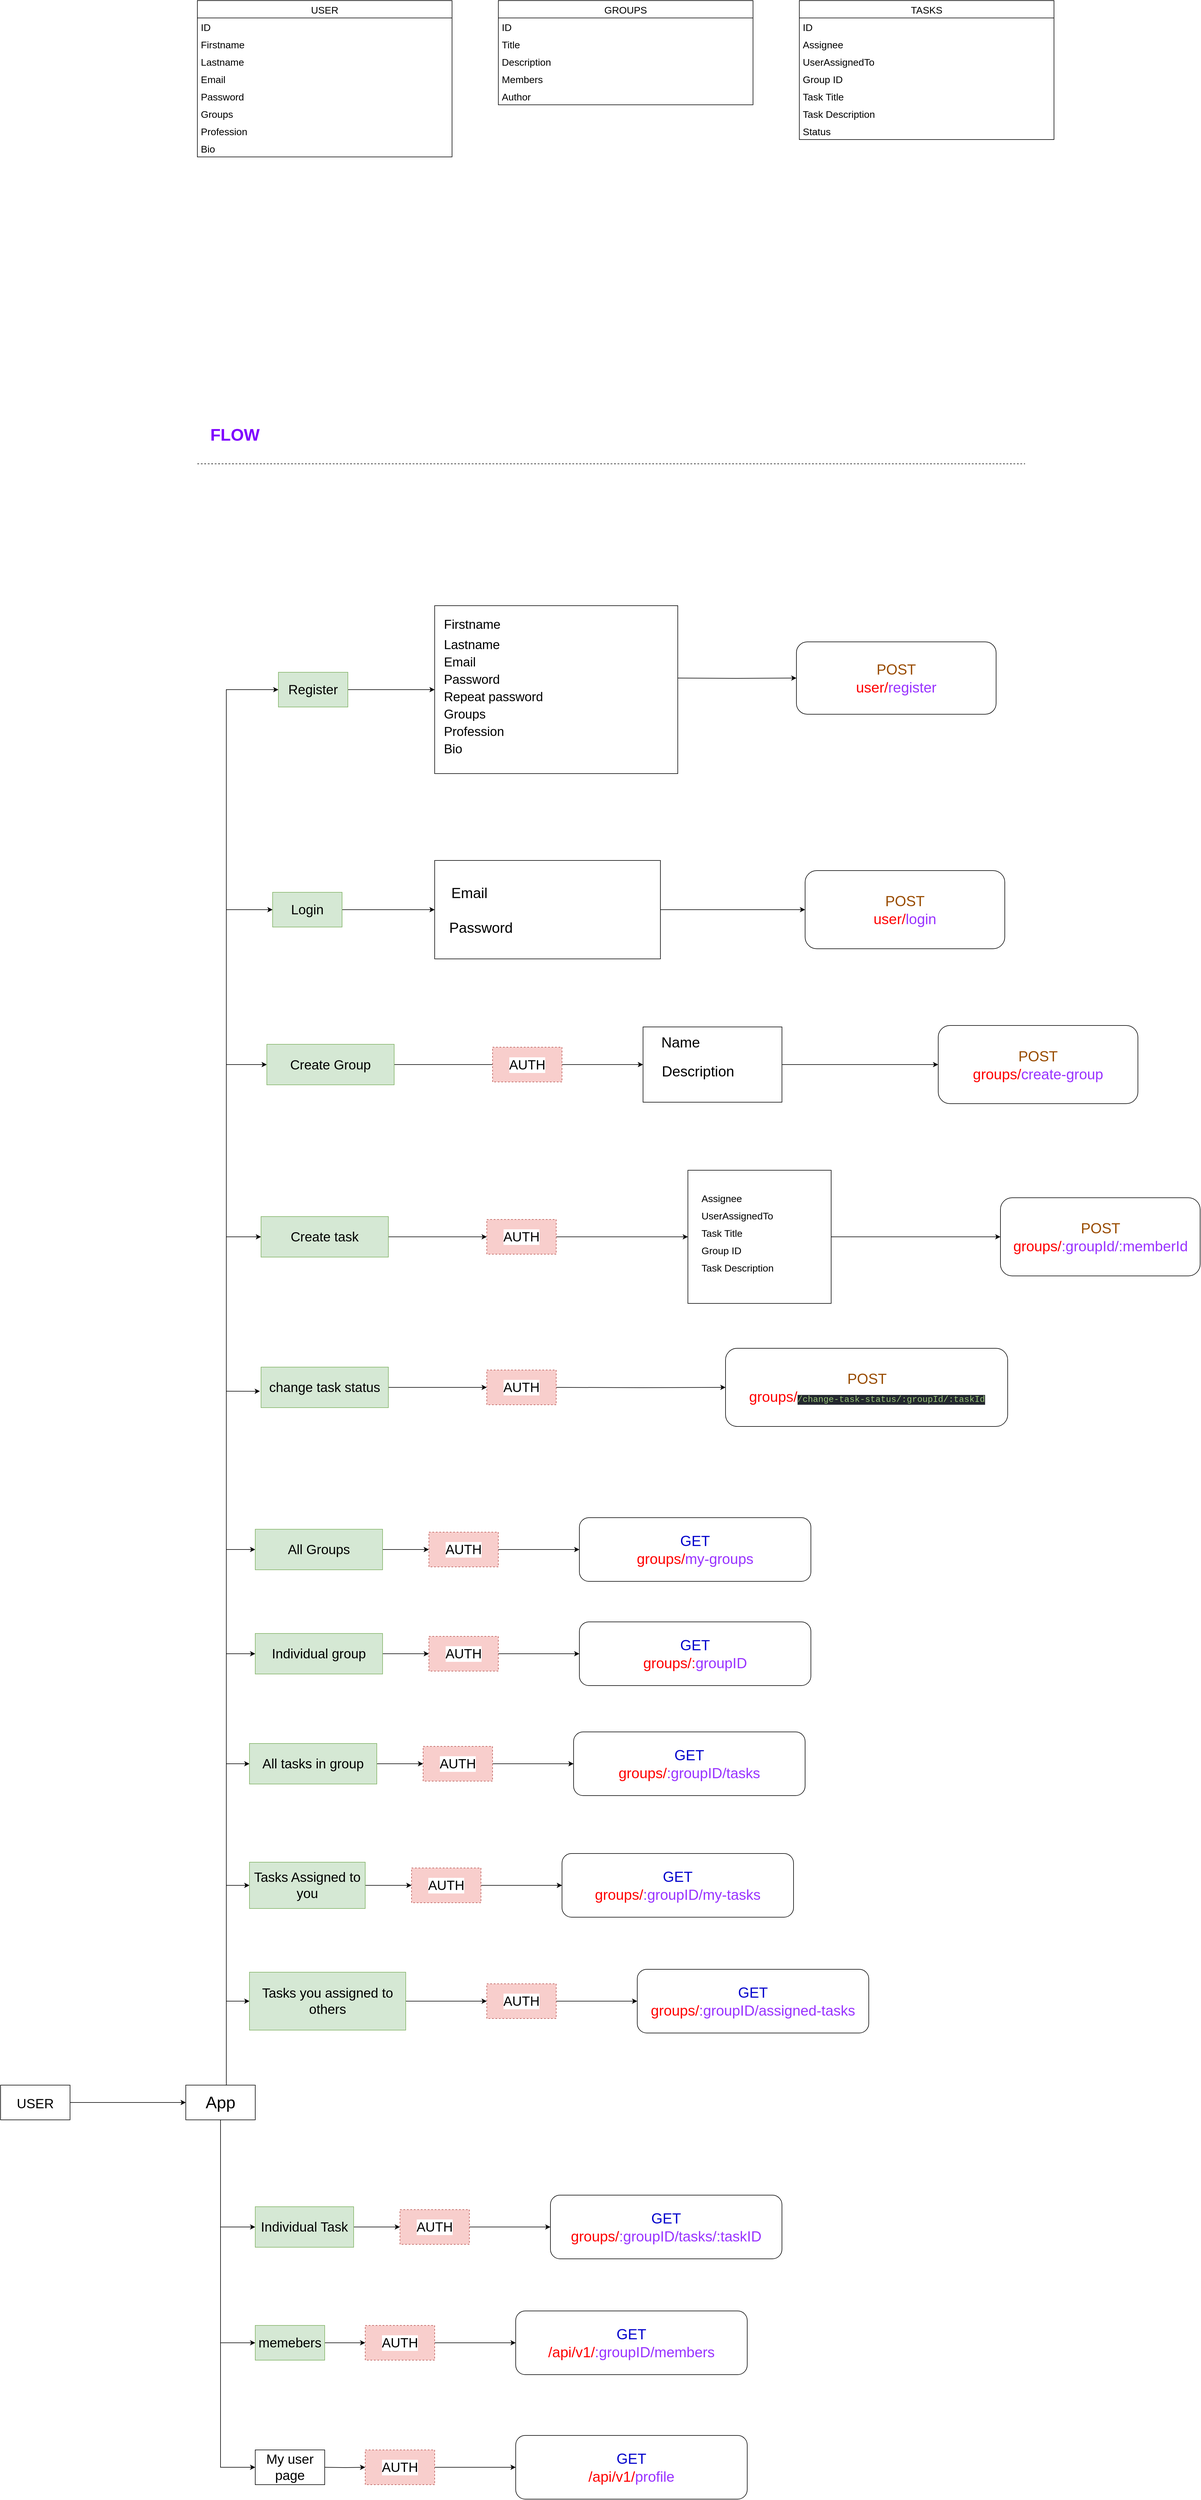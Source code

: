 <mxfile version="17.4.6" type="device"><diagram id="oqxvgP2M62wUCw2FHfBc" name="Page-1"><mxGraphModel dx="2414" dy="1476" grid="1" gridSize="10" guides="1" tooltips="1" connect="1" arrows="1" fold="1" page="1" pageScale="1" pageWidth="850" pageHeight="1100" math="0" shadow="0"><root><mxCell id="0"/><mxCell id="1" parent="0"/><mxCell id="En9JWmZbSW9sJJ2-PsKV-6" value="USER" style="swimlane;fontStyle=0;childLayout=stackLayout;horizontal=1;startSize=30;horizontalStack=0;resizeParent=1;resizeParentMax=0;resizeLast=0;collapsible=1;marginBottom=0;fontSize=17;" parent="1" vertex="1"><mxGeometry x="40" y="40" width="440" height="270" as="geometry"/></mxCell><mxCell id="En9JWmZbSW9sJJ2-PsKV-7" value="ID" style="text;strokeColor=none;fillColor=none;align=left;verticalAlign=middle;spacingLeft=4;spacingRight=4;overflow=hidden;points=[[0,0.5],[1,0.5]];portConstraint=eastwest;rotatable=0;fontSize=17;" parent="En9JWmZbSW9sJJ2-PsKV-6" vertex="1"><mxGeometry y="30" width="440" height="30" as="geometry"/></mxCell><mxCell id="En9JWmZbSW9sJJ2-PsKV-8" value="Firstname" style="text;strokeColor=none;fillColor=none;align=left;verticalAlign=middle;spacingLeft=4;spacingRight=4;overflow=hidden;points=[[0,0.5],[1,0.5]];portConstraint=eastwest;rotatable=0;fontSize=17;" parent="En9JWmZbSW9sJJ2-PsKV-6" vertex="1"><mxGeometry y="60" width="440" height="30" as="geometry"/></mxCell><mxCell id="En9JWmZbSW9sJJ2-PsKV-9" value="Lastname" style="text;strokeColor=none;fillColor=none;align=left;verticalAlign=middle;spacingLeft=4;spacingRight=4;overflow=hidden;points=[[0,0.5],[1,0.5]];portConstraint=eastwest;rotatable=0;fontSize=17;" parent="En9JWmZbSW9sJJ2-PsKV-6" vertex="1"><mxGeometry y="90" width="440" height="30" as="geometry"/></mxCell><mxCell id="En9JWmZbSW9sJJ2-PsKV-11" value="Email" style="text;strokeColor=none;fillColor=none;align=left;verticalAlign=middle;spacingLeft=4;spacingRight=4;overflow=hidden;points=[[0,0.5],[1,0.5]];portConstraint=eastwest;rotatable=0;fontSize=17;" parent="En9JWmZbSW9sJJ2-PsKV-6" vertex="1"><mxGeometry y="120" width="440" height="30" as="geometry"/></mxCell><mxCell id="En9JWmZbSW9sJJ2-PsKV-12" value="Password" style="text;strokeColor=none;fillColor=none;align=left;verticalAlign=middle;spacingLeft=4;spacingRight=4;overflow=hidden;points=[[0,0.5],[1,0.5]];portConstraint=eastwest;rotatable=0;fontSize=17;" parent="En9JWmZbSW9sJJ2-PsKV-6" vertex="1"><mxGeometry y="150" width="440" height="30" as="geometry"/></mxCell><mxCell id="En9JWmZbSW9sJJ2-PsKV-13" value="Groups" style="text;strokeColor=none;fillColor=none;align=left;verticalAlign=middle;spacingLeft=4;spacingRight=4;overflow=hidden;points=[[0,0.5],[1,0.5]];portConstraint=eastwest;rotatable=0;fontSize=17;" parent="En9JWmZbSW9sJJ2-PsKV-6" vertex="1"><mxGeometry y="180" width="440" height="30" as="geometry"/></mxCell><mxCell id="En9JWmZbSW9sJJ2-PsKV-14" value="Profession" style="text;strokeColor=none;fillColor=none;align=left;verticalAlign=middle;spacingLeft=4;spacingRight=4;overflow=hidden;points=[[0,0.5],[1,0.5]];portConstraint=eastwest;rotatable=0;fontSize=17;" parent="En9JWmZbSW9sJJ2-PsKV-6" vertex="1"><mxGeometry y="210" width="440" height="30" as="geometry"/></mxCell><mxCell id="F2ZXpLnsJEGVSgYBJwCF-3" value="Bio" style="text;strokeColor=none;fillColor=none;align=left;verticalAlign=middle;spacingLeft=4;spacingRight=4;overflow=hidden;points=[[0,0.5],[1,0.5]];portConstraint=eastwest;rotatable=0;fontSize=17;" parent="En9JWmZbSW9sJJ2-PsKV-6" vertex="1"><mxGeometry y="240" width="440" height="30" as="geometry"/></mxCell><mxCell id="En9JWmZbSW9sJJ2-PsKV-21" value="GROUPS" style="swimlane;fontStyle=0;childLayout=stackLayout;horizontal=1;startSize=30;horizontalStack=0;resizeParent=1;resizeParentMax=0;resizeLast=0;collapsible=1;marginBottom=0;fontSize=17;" parent="1" vertex="1"><mxGeometry x="560" y="40" width="440" height="180" as="geometry"/></mxCell><mxCell id="En9JWmZbSW9sJJ2-PsKV-22" value="ID" style="text;strokeColor=none;fillColor=none;align=left;verticalAlign=middle;spacingLeft=4;spacingRight=4;overflow=hidden;points=[[0,0.5],[1,0.5]];portConstraint=eastwest;rotatable=0;fontSize=17;" parent="En9JWmZbSW9sJJ2-PsKV-21" vertex="1"><mxGeometry y="30" width="440" height="30" as="geometry"/></mxCell><mxCell id="En9JWmZbSW9sJJ2-PsKV-23" value="Title" style="text;strokeColor=none;fillColor=none;align=left;verticalAlign=middle;spacingLeft=4;spacingRight=4;overflow=hidden;points=[[0,0.5],[1,0.5]];portConstraint=eastwest;rotatable=0;fontSize=17;" parent="En9JWmZbSW9sJJ2-PsKV-21" vertex="1"><mxGeometry y="60" width="440" height="30" as="geometry"/></mxCell><mxCell id="F2ZXpLnsJEGVSgYBJwCF-63" value="Description" style="text;strokeColor=none;fillColor=none;align=left;verticalAlign=middle;spacingLeft=4;spacingRight=4;overflow=hidden;points=[[0,0.5],[1,0.5]];portConstraint=eastwest;rotatable=0;fontSize=17;" parent="En9JWmZbSW9sJJ2-PsKV-21" vertex="1"><mxGeometry y="90" width="440" height="30" as="geometry"/></mxCell><mxCell id="F2ZXpLnsJEGVSgYBJwCF-66" value="Members" style="text;strokeColor=none;fillColor=none;align=left;verticalAlign=middle;spacingLeft=4;spacingRight=4;overflow=hidden;points=[[0,0.5],[1,0.5]];portConstraint=eastwest;rotatable=0;fontSize=17;" parent="En9JWmZbSW9sJJ2-PsKV-21" vertex="1"><mxGeometry y="120" width="440" height="30" as="geometry"/></mxCell><mxCell id="swb1_2OWT9X2TiPslzVK-1" value="Author" style="text;strokeColor=none;fillColor=none;align=left;verticalAlign=middle;spacingLeft=4;spacingRight=4;overflow=hidden;points=[[0,0.5],[1,0.5]];portConstraint=eastwest;rotatable=0;fontSize=17;" parent="En9JWmZbSW9sJJ2-PsKV-21" vertex="1"><mxGeometry y="150" width="440" height="30" as="geometry"/></mxCell><mxCell id="En9JWmZbSW9sJJ2-PsKV-25" value="TASKS" style="swimlane;fontStyle=0;childLayout=stackLayout;horizontal=1;startSize=30;horizontalStack=0;resizeParent=1;resizeParentMax=0;resizeLast=0;collapsible=1;marginBottom=0;fontSize=17;" parent="1" vertex="1"><mxGeometry x="1080" y="40" width="440" height="240" as="geometry"/></mxCell><mxCell id="En9JWmZbSW9sJJ2-PsKV-26" value="ID" style="text;strokeColor=none;fillColor=none;align=left;verticalAlign=middle;spacingLeft=4;spacingRight=4;overflow=hidden;points=[[0,0.5],[1,0.5]];portConstraint=eastwest;rotatable=0;fontSize=17;" parent="En9JWmZbSW9sJJ2-PsKV-25" vertex="1"><mxGeometry y="30" width="440" height="30" as="geometry"/></mxCell><mxCell id="En9JWmZbSW9sJJ2-PsKV-27" value="Assignee" style="text;strokeColor=none;fillColor=none;align=left;verticalAlign=middle;spacingLeft=4;spacingRight=4;overflow=hidden;points=[[0,0.5],[1,0.5]];portConstraint=eastwest;rotatable=0;fontSize=17;" parent="En9JWmZbSW9sJJ2-PsKV-25" vertex="1"><mxGeometry y="60" width="440" height="30" as="geometry"/></mxCell><mxCell id="En9JWmZbSW9sJJ2-PsKV-29" value="UserAssignedTo" style="text;strokeColor=none;fillColor=none;align=left;verticalAlign=middle;spacingLeft=4;spacingRight=4;overflow=hidden;points=[[0,0.5],[1,0.5]];portConstraint=eastwest;rotatable=0;fontSize=17;" parent="En9JWmZbSW9sJJ2-PsKV-25" vertex="1"><mxGeometry y="90" width="440" height="30" as="geometry"/></mxCell><mxCell id="En9JWmZbSW9sJJ2-PsKV-30" value="Group ID" style="text;strokeColor=none;fillColor=none;align=left;verticalAlign=middle;spacingLeft=4;spacingRight=4;overflow=hidden;points=[[0,0.5],[1,0.5]];portConstraint=eastwest;rotatable=0;fontSize=17;" parent="En9JWmZbSW9sJJ2-PsKV-25" vertex="1"><mxGeometry y="120" width="440" height="30" as="geometry"/></mxCell><mxCell id="F2ZXpLnsJEGVSgYBJwCF-1" value="Task Title" style="text;strokeColor=none;fillColor=none;align=left;verticalAlign=middle;spacingLeft=4;spacingRight=4;overflow=hidden;points=[[0,0.5],[1,0.5]];portConstraint=eastwest;rotatable=0;fontSize=17;" parent="En9JWmZbSW9sJJ2-PsKV-25" vertex="1"><mxGeometry y="150" width="440" height="30" as="geometry"/></mxCell><mxCell id="F2ZXpLnsJEGVSgYBJwCF-2" value="Task Description" style="text;strokeColor=none;fillColor=none;align=left;verticalAlign=middle;spacingLeft=4;spacingRight=4;overflow=hidden;points=[[0,0.5],[1,0.5]];portConstraint=eastwest;rotatable=0;fontSize=17;" parent="En9JWmZbSW9sJJ2-PsKV-25" vertex="1"><mxGeometry y="180" width="440" height="30" as="geometry"/></mxCell><mxCell id="9WhlZj1W8PrirP75ZgRm-1" value="Status" style="text;strokeColor=none;fillColor=none;align=left;verticalAlign=middle;spacingLeft=4;spacingRight=4;overflow=hidden;points=[[0,0.5],[1,0.5]];portConstraint=eastwest;rotatable=0;fontSize=17;" parent="En9JWmZbSW9sJJ2-PsKV-25" vertex="1"><mxGeometry y="210" width="440" height="30" as="geometry"/></mxCell><mxCell id="F2ZXpLnsJEGVSgYBJwCF-4" value="&lt;h1&gt;&lt;font style=&quot;font-size: 29px&quot;&gt;FLOW&lt;/font&gt;&lt;/h1&gt;" style="text;html=1;strokeColor=none;fillColor=none;align=center;verticalAlign=middle;whiteSpace=wrap;rounded=0;fontColor=#7F00FF;" parent="1" vertex="1"><mxGeometry x="50" y="760" width="110" height="60" as="geometry"/></mxCell><mxCell id="F2ZXpLnsJEGVSgYBJwCF-15" style="edgeStyle=orthogonalEdgeStyle;rounded=0;orthogonalLoop=1;jettySize=auto;html=1;exitX=0.5;exitY=0;exitDx=0;exitDy=0;fontSize=23;entryX=0;entryY=0.5;entryDx=0;entryDy=0;" parent="1" source="F2ZXpLnsJEGVSgYBJwCF-5" target="F2ZXpLnsJEGVSgYBJwCF-7" edge="1"><mxGeometry relative="1" as="geometry"><mxPoint x="80" y="1230" as="targetPoint"/><Array as="points"><mxPoint x="90" y="1230"/></Array></mxGeometry></mxCell><mxCell id="F2ZXpLnsJEGVSgYBJwCF-16" style="edgeStyle=orthogonalEdgeStyle;rounded=0;orthogonalLoop=1;jettySize=auto;html=1;exitX=0.5;exitY=0;exitDx=0;exitDy=0;fontSize=23;entryX=0;entryY=0.5;entryDx=0;entryDy=0;" parent="1" source="F2ZXpLnsJEGVSgYBJwCF-5" target="F2ZXpLnsJEGVSgYBJwCF-6" edge="1"><mxGeometry relative="1" as="geometry"><mxPoint x="150" y="1660" as="targetPoint"/><Array as="points"><mxPoint x="90" y="3640"/><mxPoint x="90" y="1610"/></Array></mxGeometry></mxCell><mxCell id="F2ZXpLnsJEGVSgYBJwCF-17" style="edgeStyle=orthogonalEdgeStyle;rounded=0;orthogonalLoop=1;jettySize=auto;html=1;exitX=0.5;exitY=0;exitDx=0;exitDy=0;fontSize=23;entryX=0;entryY=0.5;entryDx=0;entryDy=0;" parent="1" source="F2ZXpLnsJEGVSgYBJwCF-5" target="F2ZXpLnsJEGVSgYBJwCF-8" edge="1"><mxGeometry relative="1" as="geometry"><mxPoint x="90.333" y="1440" as="targetPoint"/><Array as="points"><mxPoint x="90" y="3640"/><mxPoint x="90" y="3295"/></Array></mxGeometry></mxCell><mxCell id="F2ZXpLnsJEGVSgYBJwCF-18" style="edgeStyle=orthogonalEdgeStyle;rounded=0;orthogonalLoop=1;jettySize=auto;html=1;exitX=0.5;exitY=1;exitDx=0;exitDy=0;fontSize=23;entryX=0;entryY=0.5;entryDx=0;entryDy=0;" parent="1" source="F2ZXpLnsJEGVSgYBJwCF-5" target="F2ZXpLnsJEGVSgYBJwCF-11" edge="1"><mxGeometry relative="1" as="geometry"><mxPoint x="90.333" y="2660" as="targetPoint"/></mxGeometry></mxCell><mxCell id="F2ZXpLnsJEGVSgYBJwCF-19" style="edgeStyle=orthogonalEdgeStyle;rounded=0;orthogonalLoop=1;jettySize=auto;html=1;exitX=0.5;exitY=1;exitDx=0;exitDy=0;fontSize=23;entryX=0;entryY=0.5;entryDx=0;entryDy=0;" parent="1" source="F2ZXpLnsJEGVSgYBJwCF-5" target="F2ZXpLnsJEGVSgYBJwCF-10" edge="1"><mxGeometry relative="1" as="geometry"><mxPoint x="90.333" y="2490" as="targetPoint"/></mxGeometry></mxCell><mxCell id="F2ZXpLnsJEGVSgYBJwCF-20" style="edgeStyle=orthogonalEdgeStyle;rounded=0;orthogonalLoop=1;jettySize=auto;html=1;exitX=0.5;exitY=1;exitDx=0;exitDy=0;fontSize=23;entryX=0;entryY=0.5;entryDx=0;entryDy=0;" parent="1" source="F2ZXpLnsJEGVSgYBJwCF-5" target="F2ZXpLnsJEGVSgYBJwCF-9" edge="1"><mxGeometry relative="1" as="geometry"><mxPoint x="90" y="2400" as="targetPoint"/></mxGeometry></mxCell><mxCell id="F2ZXpLnsJEGVSgYBJwCF-22" style="edgeStyle=orthogonalEdgeStyle;rounded=0;orthogonalLoop=1;jettySize=auto;html=1;exitX=0.5;exitY=0;exitDx=0;exitDy=0;fontSize=23;entryX=0;entryY=0.5;entryDx=0;entryDy=0;" parent="1" source="F2ZXpLnsJEGVSgYBJwCF-5" target="F2ZXpLnsJEGVSgYBJwCF-23" edge="1"><mxGeometry relative="1" as="geometry"><mxPoint x="90.333" y="1590" as="targetPoint"/><Array as="points"><mxPoint x="90" y="3640"/><mxPoint x="90" y="3495"/></Array></mxGeometry></mxCell><mxCell id="F2ZXpLnsJEGVSgYBJwCF-25" style="edgeStyle=orthogonalEdgeStyle;rounded=0;orthogonalLoop=1;jettySize=auto;html=1;exitX=0.5;exitY=0;exitDx=0;exitDy=0;fontSize=23;entryX=0;entryY=0.5;entryDx=0;entryDy=0;" parent="1" source="F2ZXpLnsJEGVSgYBJwCF-5" target="F2ZXpLnsJEGVSgYBJwCF-24" edge="1"><mxGeometry relative="1" as="geometry"><mxPoint x="90.333" y="1820" as="targetPoint"/><Array as="points"><mxPoint x="90" y="3640"/><mxPoint x="90" y="3085"/></Array></mxGeometry></mxCell><mxCell id="F2ZXpLnsJEGVSgYBJwCF-30" style="edgeStyle=orthogonalEdgeStyle;rounded=0;orthogonalLoop=1;jettySize=auto;html=1;exitX=0.5;exitY=0;exitDx=0;exitDy=0;fontSize=23;fontColor=#7F00FF;entryX=0;entryY=0.5;entryDx=0;entryDy=0;" parent="1" source="F2ZXpLnsJEGVSgYBJwCF-5" target="F2ZXpLnsJEGVSgYBJwCF-28" edge="1"><mxGeometry relative="1" as="geometry"><mxPoint x="90.333" y="1970" as="targetPoint"/><Array as="points"><mxPoint x="90" y="3640"/><mxPoint x="90" y="2175"/></Array></mxGeometry></mxCell><mxCell id="F2ZXpLnsJEGVSgYBJwCF-31" style="edgeStyle=orthogonalEdgeStyle;rounded=0;orthogonalLoop=1;jettySize=auto;html=1;exitX=0.5;exitY=0;exitDx=0;exitDy=0;fontSize=23;fontColor=#7F00FF;entryX=0;entryY=0.5;entryDx=0;entryDy=0;" parent="1" source="F2ZXpLnsJEGVSgYBJwCF-5" target="F2ZXpLnsJEGVSgYBJwCF-29" edge="1"><mxGeometry relative="1" as="geometry"><mxPoint x="90.333" y="2100" as="targetPoint"/><Array as="points"><mxPoint x="90" y="3640"/><mxPoint x="90" y="1878"/></Array></mxGeometry></mxCell><mxCell id="F2ZXpLnsJEGVSgYBJwCF-94" style="edgeStyle=orthogonalEdgeStyle;rounded=0;orthogonalLoop=1;jettySize=auto;html=1;exitX=0.5;exitY=0;exitDx=0;exitDy=0;fontSize=25;fontColor=#0000CC;entryX=0;entryY=0.5;entryDx=0;entryDy=0;" parent="1" source="F2ZXpLnsJEGVSgYBJwCF-5" target="F2ZXpLnsJEGVSgYBJwCF-90" edge="1"><mxGeometry relative="1" as="geometry"><mxPoint x="90" y="2480" as="targetPoint"/><Array as="points"><mxPoint x="90" y="3640"/><mxPoint x="90" y="2715"/></Array></mxGeometry></mxCell><mxCell id="F2ZXpLnsJEGVSgYBJwCF-106" style="edgeStyle=orthogonalEdgeStyle;rounded=0;orthogonalLoop=1;jettySize=auto;html=1;exitX=0.5;exitY=0;exitDx=0;exitDy=0;fontSize=25;fontColor=#0000CC;entryX=0;entryY=0.5;entryDx=0;entryDy=0;" parent="1" source="F2ZXpLnsJEGVSgYBJwCF-5" target="F2ZXpLnsJEGVSgYBJwCF-102" edge="1"><mxGeometry relative="1" as="geometry"><mxPoint x="90" y="2670" as="targetPoint"/><Array as="points"><mxPoint x="90" y="3640"/><mxPoint x="90" y="2895"/></Array></mxGeometry></mxCell><mxCell id="F2ZXpLnsJEGVSgYBJwCF-5" value="App" style="rounded=0;whiteSpace=wrap;html=1;fontSize=29;" parent="1" vertex="1"><mxGeometry x="20" y="3640" width="120" height="60" as="geometry"/></mxCell><mxCell id="F2ZXpLnsJEGVSgYBJwCF-44" value="" style="edgeStyle=orthogonalEdgeStyle;rounded=0;orthogonalLoop=1;jettySize=auto;html=1;fontSize=25;fontColor=#FF0000;entryX=0;entryY=0.5;entryDx=0;entryDy=0;" parent="1" source="F2ZXpLnsJEGVSgYBJwCF-6" target="F2ZXpLnsJEGVSgYBJwCF-43" edge="1"><mxGeometry relative="1" as="geometry"/></mxCell><mxCell id="F2ZXpLnsJEGVSgYBJwCF-6" value="Login" style="rounded=0;whiteSpace=wrap;html=1;fontSize=23;fillColor=#d5e8d4;strokeColor=#82b366;" parent="1" vertex="1"><mxGeometry x="170" y="1580" width="120" height="60" as="geometry"/></mxCell><mxCell id="F2ZXpLnsJEGVSgYBJwCF-122" style="edgeStyle=orthogonalEdgeStyle;rounded=0;orthogonalLoop=1;jettySize=auto;html=1;exitX=1;exitY=0.5;exitDx=0;exitDy=0;entryX=0;entryY=0.5;entryDx=0;entryDy=0;fontSize=25;fontColor=#0000CC;" parent="1" source="F2ZXpLnsJEGVSgYBJwCF-7" target="F2ZXpLnsJEGVSgYBJwCF-26" edge="1"><mxGeometry relative="1" as="geometry"/></mxCell><mxCell id="F2ZXpLnsJEGVSgYBJwCF-7" value="Register" style="rounded=0;whiteSpace=wrap;html=1;fontSize=23;fillColor=#d5e8d4;strokeColor=#82b366;" parent="1" vertex="1"><mxGeometry x="180" y="1200" width="120" height="60" as="geometry"/></mxCell><mxCell id="F2ZXpLnsJEGVSgYBJwCF-51" value="" style="edgeStyle=orthogonalEdgeStyle;rounded=0;orthogonalLoop=1;jettySize=auto;html=1;fontSize=25;fontColor=#9933FF;" parent="1" source="F2ZXpLnsJEGVSgYBJwCF-8" target="F2ZXpLnsJEGVSgYBJwCF-50" edge="1"><mxGeometry relative="1" as="geometry"/></mxCell><mxCell id="F2ZXpLnsJEGVSgYBJwCF-8" value="Tasks Assigned to you" style="rounded=0;whiteSpace=wrap;html=1;fontSize=23;fillColor=#d5e8d4;strokeColor=#82b366;" parent="1" vertex="1"><mxGeometry x="130" y="3255" width="200" height="80" as="geometry"/></mxCell><mxCell id="F2ZXpLnsJEGVSgYBJwCF-110" style="edgeStyle=orthogonalEdgeStyle;rounded=0;orthogonalLoop=1;jettySize=auto;html=1;exitX=1;exitY=0.5;exitDx=0;exitDy=0;entryX=0;entryY=0.5;entryDx=0;entryDy=0;fontSize=25;fontColor=#0000CC;" parent="1" source="F2ZXpLnsJEGVSgYBJwCF-9" target="F2ZXpLnsJEGVSgYBJwCF-108" edge="1"><mxGeometry relative="1" as="geometry"/></mxCell><mxCell id="F2ZXpLnsJEGVSgYBJwCF-9" value="Individual Task" style="rounded=0;whiteSpace=wrap;html=1;fontSize=23;fillColor=#d5e8d4;strokeColor=#82b366;" parent="1" vertex="1"><mxGeometry x="140" y="3850" width="170" height="70" as="geometry"/></mxCell><mxCell id="F2ZXpLnsJEGVSgYBJwCF-114" style="edgeStyle=orthogonalEdgeStyle;rounded=0;orthogonalLoop=1;jettySize=auto;html=1;exitX=1;exitY=0.5;exitDx=0;exitDy=0;entryX=0;entryY=0.5;entryDx=0;entryDy=0;fontSize=25;fontColor=#0000CC;" parent="1" source="F2ZXpLnsJEGVSgYBJwCF-10" target="F2ZXpLnsJEGVSgYBJwCF-112" edge="1"><mxGeometry relative="1" as="geometry"/></mxCell><mxCell id="F2ZXpLnsJEGVSgYBJwCF-10" value="memebers" style="rounded=0;whiteSpace=wrap;html=1;fontSize=23;fillColor=#d5e8d4;strokeColor=#82b366;" parent="1" vertex="1"><mxGeometry x="140" y="4055" width="120" height="60" as="geometry"/></mxCell><mxCell id="F2ZXpLnsJEGVSgYBJwCF-11" value="My user page" style="rounded=0;whiteSpace=wrap;html=1;fontSize=23;" parent="1" vertex="1"><mxGeometry x="140" y="4270" width="120" height="60" as="geometry"/></mxCell><mxCell id="F2ZXpLnsJEGVSgYBJwCF-58" style="edgeStyle=orthogonalEdgeStyle;rounded=0;orthogonalLoop=1;jettySize=auto;html=1;exitX=1;exitY=0.5;exitDx=0;exitDy=0;entryX=0;entryY=0.5;entryDx=0;entryDy=0;fontSize=25;fontColor=#0000CC;" parent="1" source="F2ZXpLnsJEGVSgYBJwCF-23" target="F2ZXpLnsJEGVSgYBJwCF-56" edge="1"><mxGeometry relative="1" as="geometry"/></mxCell><mxCell id="F2ZXpLnsJEGVSgYBJwCF-23" value="Tasks you assigned to others" style="rounded=0;whiteSpace=wrap;html=1;fontSize=23;fillColor=#d5e8d4;strokeColor=#82b366;" parent="1" vertex="1"><mxGeometry x="130" y="3445" width="270" height="100" as="geometry"/></mxCell><mxCell id="F2ZXpLnsJEGVSgYBJwCF-73" style="edgeStyle=orthogonalEdgeStyle;rounded=0;orthogonalLoop=1;jettySize=auto;html=1;exitX=1;exitY=0.5;exitDx=0;exitDy=0;entryX=0;entryY=0.5;entryDx=0;entryDy=0;fontSize=25;fontColor=#0000CC;" parent="1" source="F2ZXpLnsJEGVSgYBJwCF-24" target="F2ZXpLnsJEGVSgYBJwCF-71" edge="1"><mxGeometry relative="1" as="geometry"/></mxCell><mxCell id="F2ZXpLnsJEGVSgYBJwCF-24" value="All tasks in group" style="rounded=0;whiteSpace=wrap;html=1;fontSize=23;fillColor=#d5e8d4;strokeColor=#82b366;" parent="1" vertex="1"><mxGeometry x="130" y="3050" width="220" height="70" as="geometry"/></mxCell><mxCell id="F2ZXpLnsJEGVSgYBJwCF-26" value="" style="whiteSpace=wrap;html=1;fontSize=23;rounded=0;" parent="1" vertex="1"><mxGeometry x="450" y="1085" width="420" height="290" as="geometry"/></mxCell><mxCell id="F2ZXpLnsJEGVSgYBJwCF-81" style="edgeStyle=orthogonalEdgeStyle;rounded=0;orthogonalLoop=1;jettySize=auto;html=1;exitX=1;exitY=0.5;exitDx=0;exitDy=0;fontSize=25;fontColor=#0000CC;" parent="1" source="F2ZXpLnsJEGVSgYBJwCF-28" target="F2ZXpLnsJEGVSgYBJwCF-80" edge="1"><mxGeometry relative="1" as="geometry"/></mxCell><mxCell id="F2ZXpLnsJEGVSgYBJwCF-28" value="Create task" style="rounded=0;whiteSpace=wrap;html=1;fontSize=23;fillColor=#d5e8d4;strokeColor=#82b366;" parent="1" vertex="1"><mxGeometry x="150" y="2140" width="220" height="70" as="geometry"/></mxCell><mxCell id="F2ZXpLnsJEGVSgYBJwCF-60" value="" style="edgeStyle=orthogonalEdgeStyle;rounded=0;orthogonalLoop=1;jettySize=auto;html=1;fontSize=25;fontColor=#0000CC;" parent="1" source="F2ZXpLnsJEGVSgYBJwCF-29" target="F2ZXpLnsJEGVSgYBJwCF-59" edge="1"><mxGeometry relative="1" as="geometry"/></mxCell><mxCell id="F2ZXpLnsJEGVSgYBJwCF-29" value="Create Group" style="rounded=0;whiteSpace=wrap;html=1;fontSize=23;fillColor=#d5e8d4;strokeColor=#82b366;" parent="1" vertex="1"><mxGeometry x="160" y="1842.5" width="220" height="70" as="geometry"/></mxCell><mxCell id="F2ZXpLnsJEGVSgYBJwCF-33" value="Firstname" style="text;strokeColor=none;fillColor=none;align=left;verticalAlign=middle;spacingLeft=4;spacingRight=4;overflow=hidden;points=[[0,0.5],[1,0.5]];portConstraint=eastwest;rotatable=0;fontSize=22;" parent="1" vertex="1"><mxGeometry x="460" y="1095" width="370" height="40" as="geometry"/></mxCell><mxCell id="F2ZXpLnsJEGVSgYBJwCF-34" value="Lastname" style="text;strokeColor=none;fillColor=none;align=left;verticalAlign=middle;spacingLeft=4;spacingRight=4;overflow=hidden;points=[[0,0.5],[1,0.5]];portConstraint=eastwest;rotatable=0;fontSize=22;" parent="1" vertex="1"><mxGeometry x="460" y="1135" width="380" height="30" as="geometry"/></mxCell><mxCell id="F2ZXpLnsJEGVSgYBJwCF-35" value="Email" style="text;strokeColor=none;fillColor=none;align=left;verticalAlign=middle;spacingLeft=4;spacingRight=4;overflow=hidden;points=[[0,0.5],[1,0.5]];portConstraint=eastwest;rotatable=0;fontSize=22;" parent="1" vertex="1"><mxGeometry x="460" y="1165" width="380" height="30" as="geometry"/></mxCell><mxCell id="F2ZXpLnsJEGVSgYBJwCF-42" value="" style="edgeStyle=orthogonalEdgeStyle;rounded=0;orthogonalLoop=1;jettySize=auto;html=1;fontSize=22;fontColor=#7F00FF;" parent="1" target="F2ZXpLnsJEGVSgYBJwCF-41" edge="1"><mxGeometry relative="1" as="geometry"><mxPoint x="870" y="1210" as="sourcePoint"/></mxGeometry></mxCell><mxCell id="F2ZXpLnsJEGVSgYBJwCF-36" value="Password" style="text;strokeColor=none;fillColor=none;align=left;verticalAlign=middle;spacingLeft=4;spacingRight=4;overflow=hidden;points=[[0,0.5],[1,0.5]];portConstraint=eastwest;rotatable=0;fontSize=22;" parent="1" vertex="1"><mxGeometry x="460" y="1195" width="390" height="30" as="geometry"/></mxCell><mxCell id="F2ZXpLnsJEGVSgYBJwCF-37" value="Groups" style="text;strokeColor=none;fillColor=none;align=left;verticalAlign=middle;spacingLeft=4;spacingRight=4;overflow=hidden;points=[[0,0.5],[1,0.5]];portConstraint=eastwest;rotatable=0;fontSize=22;" parent="1" vertex="1"><mxGeometry x="460" y="1255" width="400" height="30" as="geometry"/></mxCell><mxCell id="F2ZXpLnsJEGVSgYBJwCF-38" value="Profession" style="text;strokeColor=none;fillColor=none;align=left;verticalAlign=middle;spacingLeft=4;spacingRight=4;overflow=hidden;points=[[0,0.5],[1,0.5]];portConstraint=eastwest;rotatable=0;fontSize=22;" parent="1" vertex="1"><mxGeometry x="460" y="1285" width="360" height="30" as="geometry"/></mxCell><mxCell id="F2ZXpLnsJEGVSgYBJwCF-39" value="Bio" style="text;strokeColor=none;fillColor=none;align=left;verticalAlign=middle;spacingLeft=4;spacingRight=4;overflow=hidden;points=[[0,0.5],[1,0.5]];portConstraint=eastwest;rotatable=0;fontSize=22;" parent="1" vertex="1"><mxGeometry x="460" y="1315" width="380" height="30" as="geometry"/></mxCell><mxCell id="F2ZXpLnsJEGVSgYBJwCF-40" value="Repeat password" style="text;strokeColor=none;fillColor=none;align=left;verticalAlign=middle;spacingLeft=4;spacingRight=4;overflow=hidden;points=[[0,0.5],[1,0.5]];portConstraint=eastwest;rotatable=0;fontSize=22;" parent="1" vertex="1"><mxGeometry x="460" y="1225" width="400" height="30" as="geometry"/></mxCell><mxCell id="F2ZXpLnsJEGVSgYBJwCF-41" value="&lt;font style=&quot;font-size: 25px&quot;&gt;&lt;font color=&quot;#994c00&quot;&gt;POST&lt;/font&gt;&lt;br&gt;&lt;font color=&quot;#ff0000&quot;&gt;user/&lt;/font&gt;&lt;/font&gt;&lt;font style=&quot;font-size: 25px&quot; color=&quot;#9933ff&quot;&gt;register&lt;/font&gt;" style="rounded=1;whiteSpace=wrap;html=1;fontSize=22;fontColor=#7F00FF;" parent="1" vertex="1"><mxGeometry x="1075" y="1147.5" width="345" height="125" as="geometry"/></mxCell><mxCell id="F2ZXpLnsJEGVSgYBJwCF-48" value="" style="edgeStyle=orthogonalEdgeStyle;rounded=0;orthogonalLoop=1;jettySize=auto;html=1;fontSize=25;fontColor=#000000;entryX=0;entryY=0.5;entryDx=0;entryDy=0;" parent="1" source="F2ZXpLnsJEGVSgYBJwCF-43" target="F2ZXpLnsJEGVSgYBJwCF-49" edge="1"><mxGeometry relative="1" as="geometry"><mxPoint x="1055" y="1610" as="targetPoint"/></mxGeometry></mxCell><mxCell id="F2ZXpLnsJEGVSgYBJwCF-43" value="" style="whiteSpace=wrap;html=1;fontSize=23;rounded=0;" parent="1" vertex="1"><mxGeometry x="450" y="1525" width="390" height="170" as="geometry"/></mxCell><mxCell id="F2ZXpLnsJEGVSgYBJwCF-45" value="&lt;font color=&quot;#000000&quot;&gt;Email&lt;/font&gt;" style="text;html=1;strokeColor=none;fillColor=none;align=center;verticalAlign=middle;whiteSpace=wrap;rounded=0;fontSize=25;fontColor=#FF0000;" parent="1" vertex="1"><mxGeometry x="480" y="1565" width="60" height="30" as="geometry"/></mxCell><mxCell id="F2ZXpLnsJEGVSgYBJwCF-46" value="&lt;font color=&quot;#000000&quot;&gt;Password&lt;/font&gt;" style="text;html=1;strokeColor=none;fillColor=none;align=center;verticalAlign=middle;whiteSpace=wrap;rounded=0;fontSize=25;fontColor=#FF0000;" parent="1" vertex="1"><mxGeometry x="500" y="1625" width="60" height="30" as="geometry"/></mxCell><mxCell id="F2ZXpLnsJEGVSgYBJwCF-49" value="&lt;font color=&quot;#994c00&quot; style=&quot;font-size: 25px&quot;&gt;POST&lt;/font&gt;&lt;br style=&quot;font-size: 25px&quot;&gt;&lt;font style=&quot;font-size: 25px&quot; color=&quot;#ff0000&quot;&gt;user/&lt;/font&gt;&lt;font style=&quot;font-size: 25px&quot; color=&quot;#9933ff&quot;&gt;login&lt;/font&gt;" style="rounded=1;whiteSpace=wrap;html=1;fontSize=22;fontColor=#7F00FF;" parent="1" vertex="1"><mxGeometry x="1090" y="1542.5" width="345" height="135" as="geometry"/></mxCell><mxCell id="F2ZXpLnsJEGVSgYBJwCF-53" style="edgeStyle=orthogonalEdgeStyle;rounded=0;orthogonalLoop=1;jettySize=auto;html=1;exitX=1;exitY=0.5;exitDx=0;exitDy=0;entryX=0;entryY=0.5;entryDx=0;entryDy=0;fontSize=25;fontColor=#9933FF;" parent="1" source="F2ZXpLnsJEGVSgYBJwCF-50" target="F2ZXpLnsJEGVSgYBJwCF-52" edge="1"><mxGeometry relative="1" as="geometry"/></mxCell><mxCell id="F2ZXpLnsJEGVSgYBJwCF-50" value="AUTH" style="whiteSpace=wrap;html=1;fontSize=23;rounded=0;labelBackgroundColor=default;fillColor=#f8cecc;strokeColor=#b85450;dashed=1;" parent="1" vertex="1"><mxGeometry x="410" y="3265" width="120" height="60" as="geometry"/></mxCell><mxCell id="F2ZXpLnsJEGVSgYBJwCF-52" value="&lt;font color=&quot;#0000cc&quot; style=&quot;font-size: 25px&quot;&gt;GET&lt;br&gt;&lt;/font&gt;&lt;font color=&quot;#ff0000&quot; style=&quot;font-size: 25px&quot;&gt;groups/&lt;/font&gt;&lt;font color=&quot;#9933ff&quot; style=&quot;font-size: 25px&quot;&gt;:groupID/my-tasks&lt;/font&gt;" style="rounded=1;whiteSpace=wrap;html=1;fontSize=22;fontColor=#7F00FF;" parent="1" vertex="1"><mxGeometry x="670" y="3240" width="400" height="110" as="geometry"/></mxCell><mxCell id="F2ZXpLnsJEGVSgYBJwCF-54" value="" style="endArrow=none;dashed=1;html=1;rounded=0;fontSize=25;fontColor=#0000CC;" parent="1" edge="1"><mxGeometry width="50" height="50" relative="1" as="geometry"><mxPoint x="40" y="840" as="sourcePoint"/><mxPoint x="1470" y="840" as="targetPoint"/></mxGeometry></mxCell><mxCell id="F2ZXpLnsJEGVSgYBJwCF-55" style="edgeStyle=orthogonalEdgeStyle;rounded=0;orthogonalLoop=1;jettySize=auto;html=1;exitX=1;exitY=0.5;exitDx=0;exitDy=0;entryX=0;entryY=0.5;entryDx=0;entryDy=0;fontSize=25;fontColor=#9933FF;" parent="1" source="F2ZXpLnsJEGVSgYBJwCF-56" target="F2ZXpLnsJEGVSgYBJwCF-57" edge="1"><mxGeometry relative="1" as="geometry"/></mxCell><mxCell id="F2ZXpLnsJEGVSgYBJwCF-56" value="AUTH" style="whiteSpace=wrap;html=1;fontSize=23;rounded=0;labelBackgroundColor=default;fillColor=#f8cecc;strokeColor=#b85450;dashed=1;" parent="1" vertex="1"><mxGeometry x="540" y="3465" width="120" height="60" as="geometry"/></mxCell><mxCell id="F2ZXpLnsJEGVSgYBJwCF-57" value="&lt;font style=&quot;font-size: 25px&quot;&gt;&lt;font color=&quot;#0000cc&quot;&gt;GET&lt;br&gt;&lt;/font&gt;&lt;font color=&quot;#ff0000&quot;&gt;groups/&lt;/font&gt;&lt;font color=&quot;#9933ff&quot;&gt;:groupID/assigned-tasks&lt;/font&gt;&lt;br&gt;&lt;/font&gt;" style="rounded=1;whiteSpace=wrap;html=1;fontSize=22;fontColor=#7F00FF;" parent="1" vertex="1"><mxGeometry x="800" y="3440" width="400" height="110" as="geometry"/></mxCell><mxCell id="F2ZXpLnsJEGVSgYBJwCF-62" style="edgeStyle=orthogonalEdgeStyle;rounded=0;orthogonalLoop=1;jettySize=auto;html=1;exitX=1;exitY=0.5;exitDx=0;exitDy=0;fontSize=25;fontColor=#0000CC;" parent="1" source="F2ZXpLnsJEGVSgYBJwCF-59" target="F2ZXpLnsJEGVSgYBJwCF-61" edge="1"><mxGeometry relative="1" as="geometry"/></mxCell><mxCell id="F2ZXpLnsJEGVSgYBJwCF-59" value="" style="whiteSpace=wrap;html=1;fontSize=23;rounded=0;" parent="1" vertex="1"><mxGeometry x="810" y="1812.5" width="240" height="130" as="geometry"/></mxCell><mxCell id="F2ZXpLnsJEGVSgYBJwCF-61" value="&lt;font color=&quot;#994c00&quot; style=&quot;font-size: 25px&quot;&gt;POST&lt;/font&gt;&lt;br style=&quot;font-size: 25px&quot;&gt;&lt;font style=&quot;font-size: 25px&quot; color=&quot;#ff0000&quot;&gt;groups/&lt;/font&gt;&lt;font style=&quot;font-size: 25px&quot; color=&quot;#9933ff&quot;&gt;create-group&lt;/font&gt;" style="rounded=1;whiteSpace=wrap;html=1;fontSize=22;fontColor=#7F00FF;" parent="1" vertex="1"><mxGeometry x="1320" y="1810" width="345" height="135" as="geometry"/></mxCell><mxCell id="F2ZXpLnsJEGVSgYBJwCF-64" value="&lt;font color=&quot;#000000&quot;&gt;Description&lt;/font&gt;" style="text;html=1;strokeColor=none;fillColor=none;align=center;verticalAlign=middle;whiteSpace=wrap;rounded=0;fontSize=25;fontColor=#FF0000;" parent="1" vertex="1"><mxGeometry x="820" y="1872.5" width="170" height="30" as="geometry"/></mxCell><mxCell id="F2ZXpLnsJEGVSgYBJwCF-67" value="&lt;font color=&quot;#000000&quot;&gt;Name&lt;/font&gt;" style="text;html=1;strokeColor=none;fillColor=none;align=center;verticalAlign=middle;whiteSpace=wrap;rounded=0;fontSize=25;fontColor=#FF0000;" parent="1" vertex="1"><mxGeometry x="830" y="1822.5" width="90" height="30" as="geometry"/></mxCell><mxCell id="F2ZXpLnsJEGVSgYBJwCF-70" style="edgeStyle=orthogonalEdgeStyle;rounded=0;orthogonalLoop=1;jettySize=auto;html=1;exitX=1;exitY=0.5;exitDx=0;exitDy=0;entryX=0;entryY=0.5;entryDx=0;entryDy=0;fontSize=25;fontColor=#9933FF;" parent="1" source="F2ZXpLnsJEGVSgYBJwCF-71" target="F2ZXpLnsJEGVSgYBJwCF-72" edge="1"><mxGeometry relative="1" as="geometry"/></mxCell><mxCell id="F2ZXpLnsJEGVSgYBJwCF-71" value="AUTH" style="whiteSpace=wrap;html=1;fontSize=23;rounded=0;labelBackgroundColor=default;fillColor=#f8cecc;strokeColor=#b85450;dashed=1;" parent="1" vertex="1"><mxGeometry x="430" y="3055" width="120" height="60" as="geometry"/></mxCell><mxCell id="F2ZXpLnsJEGVSgYBJwCF-72" value="&lt;font style=&quot;font-size: 25px&quot;&gt;&lt;font color=&quot;#0000cc&quot;&gt;GET&lt;br&gt;&lt;/font&gt;&lt;font color=&quot;#ff0000&quot;&gt;groups/&lt;/font&gt;&lt;font color=&quot;#9933ff&quot;&gt;:groupID/tasks&lt;/font&gt;&lt;/font&gt;" style="rounded=1;whiteSpace=wrap;html=1;fontSize=22;fontColor=#7F00FF;" parent="1" vertex="1"><mxGeometry x="690" y="3030" width="400" height="110" as="geometry"/></mxCell><mxCell id="F2ZXpLnsJEGVSgYBJwCF-74" value="AUTH" style="whiteSpace=wrap;html=1;fontSize=23;rounded=0;labelBackgroundColor=default;fillColor=#f8cecc;strokeColor=#b85450;dashed=1;" parent="1" vertex="1"><mxGeometry x="550" y="1847.5" width="120" height="60" as="geometry"/></mxCell><mxCell id="F2ZXpLnsJEGVSgYBJwCF-75" style="edgeStyle=orthogonalEdgeStyle;rounded=0;orthogonalLoop=1;jettySize=auto;html=1;exitX=1;exitY=0.5;exitDx=0;exitDy=0;fontSize=25;fontColor=#0000CC;" parent="1" source="F2ZXpLnsJEGVSgYBJwCF-76" target="F2ZXpLnsJEGVSgYBJwCF-77" edge="1"><mxGeometry relative="1" as="geometry"/></mxCell><mxCell id="F2ZXpLnsJEGVSgYBJwCF-76" value="" style="whiteSpace=wrap;html=1;fontSize=23;rounded=0;" parent="1" vertex="1"><mxGeometry x="887.5" y="2060" width="247.5" height="230" as="geometry"/></mxCell><mxCell id="F2ZXpLnsJEGVSgYBJwCF-77" value="&lt;font color=&quot;#994c00&quot; style=&quot;font-size: 25px&quot;&gt;POST&lt;/font&gt;&lt;br style=&quot;font-size: 25px&quot;&gt;&lt;font style=&quot;font-size: 25px&quot; color=&quot;#ff0000&quot;&gt;groups/&lt;/font&gt;&lt;font style=&quot;font-size: 25px&quot; color=&quot;#9933ff&quot;&gt;:groupId/:memberId&lt;/font&gt;" style="rounded=1;whiteSpace=wrap;html=1;fontSize=22;fontColor=#7F00FF;" parent="1" vertex="1"><mxGeometry x="1427.5" y="2107.5" width="345" height="135" as="geometry"/></mxCell><mxCell id="F2ZXpLnsJEGVSgYBJwCF-82" style="edgeStyle=orthogonalEdgeStyle;rounded=0;orthogonalLoop=1;jettySize=auto;html=1;exitX=1;exitY=0.5;exitDx=0;exitDy=0;entryX=0;entryY=0.5;entryDx=0;entryDy=0;fontSize=25;fontColor=#0000CC;" parent="1" source="F2ZXpLnsJEGVSgYBJwCF-80" target="F2ZXpLnsJEGVSgYBJwCF-76" edge="1"><mxGeometry relative="1" as="geometry"/></mxCell><mxCell id="F2ZXpLnsJEGVSgYBJwCF-80" value="AUTH" style="whiteSpace=wrap;html=1;fontSize=23;rounded=0;labelBackgroundColor=default;fillColor=#f8cecc;strokeColor=#b85450;dashed=1;" parent="1" vertex="1"><mxGeometry x="540" y="2145" width="120" height="60" as="geometry"/></mxCell><mxCell id="F2ZXpLnsJEGVSgYBJwCF-84" value="Assignee" style="text;strokeColor=none;fillColor=none;align=left;verticalAlign=middle;spacingLeft=4;spacingRight=4;overflow=hidden;points=[[0,0.5],[1,0.5]];portConstraint=eastwest;rotatable=0;fontSize=17;" parent="1" vertex="1"><mxGeometry x="905" y="2092.5" width="200" height="30" as="geometry"/></mxCell><mxCell id="F2ZXpLnsJEGVSgYBJwCF-85" value="UserAssignedTo" style="text;strokeColor=none;fillColor=none;align=left;verticalAlign=middle;spacingLeft=4;spacingRight=4;overflow=hidden;points=[[0,0.5],[1,0.5]];portConstraint=eastwest;rotatable=0;fontSize=17;" parent="1" vertex="1"><mxGeometry x="905" y="2122.5" width="190" height="30" as="geometry"/></mxCell><mxCell id="F2ZXpLnsJEGVSgYBJwCF-86" value="Task Title" style="text;strokeColor=none;fillColor=none;align=left;verticalAlign=middle;spacingLeft=4;spacingRight=4;overflow=hidden;points=[[0,0.5],[1,0.5]];portConstraint=eastwest;rotatable=0;fontSize=17;" parent="1" vertex="1"><mxGeometry x="905" y="2152.5" width="200" height="30" as="geometry"/></mxCell><mxCell id="F2ZXpLnsJEGVSgYBJwCF-87" value="Group ID" style="text;strokeColor=none;fillColor=none;align=left;verticalAlign=middle;spacingLeft=4;spacingRight=4;overflow=hidden;points=[[0,0.5],[1,0.5]];portConstraint=eastwest;rotatable=0;fontSize=17;" parent="1" vertex="1"><mxGeometry x="905" y="2182.5" width="200" height="30" as="geometry"/></mxCell><mxCell id="F2ZXpLnsJEGVSgYBJwCF-88" value="Task Description" style="text;strokeColor=none;fillColor=none;align=left;verticalAlign=middle;spacingLeft=4;spacingRight=4;overflow=hidden;points=[[0,0.5],[1,0.5]];portConstraint=eastwest;rotatable=0;fontSize=17;" parent="1" vertex="1"><mxGeometry x="905" y="2212.5" width="180" height="30" as="geometry"/></mxCell><mxCell id="F2ZXpLnsJEGVSgYBJwCF-89" style="edgeStyle=orthogonalEdgeStyle;rounded=0;orthogonalLoop=1;jettySize=auto;html=1;exitX=1;exitY=0.5;exitDx=0;exitDy=0;entryX=0;entryY=0.5;entryDx=0;entryDy=0;fontSize=25;fontColor=#0000CC;" parent="1" source="F2ZXpLnsJEGVSgYBJwCF-90" target="F2ZXpLnsJEGVSgYBJwCF-92" edge="1"><mxGeometry relative="1" as="geometry"/></mxCell><mxCell id="F2ZXpLnsJEGVSgYBJwCF-90" value="All Groups" style="rounded=0;whiteSpace=wrap;html=1;fontSize=23;fillColor=#d5e8d4;strokeColor=#82b366;" parent="1" vertex="1"><mxGeometry x="140" y="2680" width="220" height="70" as="geometry"/></mxCell><mxCell id="F2ZXpLnsJEGVSgYBJwCF-91" style="edgeStyle=orthogonalEdgeStyle;rounded=0;orthogonalLoop=1;jettySize=auto;html=1;exitX=1;exitY=0.5;exitDx=0;exitDy=0;entryX=0;entryY=0.5;entryDx=0;entryDy=0;fontSize=25;fontColor=#9933FF;" parent="1" source="F2ZXpLnsJEGVSgYBJwCF-92" target="F2ZXpLnsJEGVSgYBJwCF-93" edge="1"><mxGeometry relative="1" as="geometry"/></mxCell><mxCell id="F2ZXpLnsJEGVSgYBJwCF-92" value="AUTH" style="whiteSpace=wrap;html=1;fontSize=23;rounded=0;labelBackgroundColor=default;fillColor=#f8cecc;strokeColor=#b85450;dashed=1;" parent="1" vertex="1"><mxGeometry x="440" y="2685" width="120" height="60" as="geometry"/></mxCell><mxCell id="F2ZXpLnsJEGVSgYBJwCF-93" value="&lt;font style=&quot;font-size: 25px&quot;&gt;&lt;font color=&quot;#0000cc&quot;&gt;GET&lt;br&gt;&lt;/font&gt;&lt;font color=&quot;#ff0000&quot;&gt;groups/&lt;/font&gt;&lt;font color=&quot;#9933ff&quot;&gt;my-groups&lt;/font&gt;&lt;/font&gt;" style="rounded=1;whiteSpace=wrap;html=1;fontSize=22;fontColor=#7F00FF;" parent="1" vertex="1"><mxGeometry x="700" y="2660" width="400" height="110" as="geometry"/></mxCell><mxCell id="F2ZXpLnsJEGVSgYBJwCF-101" style="edgeStyle=orthogonalEdgeStyle;rounded=0;orthogonalLoop=1;jettySize=auto;html=1;exitX=1;exitY=0.5;exitDx=0;exitDy=0;entryX=0;entryY=0.5;entryDx=0;entryDy=0;fontSize=25;fontColor=#0000CC;" parent="1" source="F2ZXpLnsJEGVSgYBJwCF-102" target="F2ZXpLnsJEGVSgYBJwCF-104" edge="1"><mxGeometry relative="1" as="geometry"/></mxCell><mxCell id="F2ZXpLnsJEGVSgYBJwCF-102" value="Individual group" style="rounded=0;whiteSpace=wrap;html=1;fontSize=23;fillColor=#d5e8d4;strokeColor=#82b366;" parent="1" vertex="1"><mxGeometry x="140" y="2860" width="220" height="70" as="geometry"/></mxCell><mxCell id="F2ZXpLnsJEGVSgYBJwCF-103" style="edgeStyle=orthogonalEdgeStyle;rounded=0;orthogonalLoop=1;jettySize=auto;html=1;exitX=1;exitY=0.5;exitDx=0;exitDy=0;entryX=0;entryY=0.5;entryDx=0;entryDy=0;fontSize=25;fontColor=#9933FF;" parent="1" source="F2ZXpLnsJEGVSgYBJwCF-104" target="F2ZXpLnsJEGVSgYBJwCF-105" edge="1"><mxGeometry relative="1" as="geometry"/></mxCell><mxCell id="F2ZXpLnsJEGVSgYBJwCF-104" value="AUTH" style="whiteSpace=wrap;html=1;fontSize=23;rounded=0;labelBackgroundColor=default;fillColor=#f8cecc;strokeColor=#b85450;dashed=1;" parent="1" vertex="1"><mxGeometry x="440" y="2865" width="120" height="60" as="geometry"/></mxCell><mxCell id="F2ZXpLnsJEGVSgYBJwCF-105" value="&lt;font style=&quot;font-size: 25px&quot;&gt;&lt;font color=&quot;#0000cc&quot;&gt;GET&lt;br&gt;&lt;/font&gt;&lt;font color=&quot;#ff0000&quot;&gt;groups/:&lt;/font&gt;&lt;font color=&quot;#9933ff&quot;&gt;groupID&lt;/font&gt;&lt;/font&gt;" style="rounded=1;whiteSpace=wrap;html=1;fontSize=22;fontColor=#7F00FF;" parent="1" vertex="1"><mxGeometry x="700" y="2840" width="400" height="110" as="geometry"/></mxCell><mxCell id="F2ZXpLnsJEGVSgYBJwCF-107" style="edgeStyle=orthogonalEdgeStyle;rounded=0;orthogonalLoop=1;jettySize=auto;html=1;exitX=1;exitY=0.5;exitDx=0;exitDy=0;entryX=0;entryY=0.5;entryDx=0;entryDy=0;fontSize=25;fontColor=#9933FF;" parent="1" source="F2ZXpLnsJEGVSgYBJwCF-108" target="F2ZXpLnsJEGVSgYBJwCF-109" edge="1"><mxGeometry relative="1" as="geometry"/></mxCell><mxCell id="F2ZXpLnsJEGVSgYBJwCF-108" value="AUTH" style="whiteSpace=wrap;html=1;fontSize=23;rounded=0;labelBackgroundColor=default;fillColor=#f8cecc;strokeColor=#b85450;dashed=1;" parent="1" vertex="1"><mxGeometry x="390" y="3855" width="120" height="60" as="geometry"/></mxCell><mxCell id="F2ZXpLnsJEGVSgYBJwCF-109" value="&lt;font style=&quot;font-size: 25px&quot;&gt;&lt;font color=&quot;#0000cc&quot;&gt;GET&lt;br&gt;&lt;/font&gt;&lt;font color=&quot;#ff0000&quot;&gt;groups/&lt;/font&gt;&lt;font color=&quot;#9933ff&quot;&gt;:groupID/tasks/:taskID&lt;/font&gt;&lt;/font&gt;" style="rounded=1;whiteSpace=wrap;html=1;fontSize=22;fontColor=#7F00FF;" parent="1" vertex="1"><mxGeometry x="650" y="3830" width="400" height="110" as="geometry"/></mxCell><mxCell id="F2ZXpLnsJEGVSgYBJwCF-111" style="edgeStyle=orthogonalEdgeStyle;rounded=0;orthogonalLoop=1;jettySize=auto;html=1;exitX=1;exitY=0.5;exitDx=0;exitDy=0;entryX=0;entryY=0.5;entryDx=0;entryDy=0;fontSize=25;fontColor=#9933FF;" parent="1" source="F2ZXpLnsJEGVSgYBJwCF-112" target="F2ZXpLnsJEGVSgYBJwCF-113" edge="1"><mxGeometry relative="1" as="geometry"/></mxCell><mxCell id="F2ZXpLnsJEGVSgYBJwCF-112" value="AUTH" style="whiteSpace=wrap;html=1;fontSize=23;rounded=0;labelBackgroundColor=default;fillColor=#f8cecc;strokeColor=#b85450;dashed=1;" parent="1" vertex="1"><mxGeometry x="330" y="4055" width="120" height="60" as="geometry"/></mxCell><mxCell id="F2ZXpLnsJEGVSgYBJwCF-113" value="&lt;font style=&quot;font-size: 25px&quot;&gt;&lt;font color=&quot;#0000cc&quot;&gt;GET&lt;br&gt;&lt;/font&gt;&lt;font color=&quot;#ff0000&quot;&gt;/api/v1/&lt;/font&gt;&lt;font color=&quot;#9933ff&quot;&gt;:groupID/members&lt;/font&gt;&lt;/font&gt;" style="rounded=1;whiteSpace=wrap;html=1;fontSize=22;fontColor=#7F00FF;" parent="1" vertex="1"><mxGeometry x="590" y="4030" width="400" height="110" as="geometry"/></mxCell><mxCell id="F2ZXpLnsJEGVSgYBJwCF-118" style="edgeStyle=orthogonalEdgeStyle;rounded=0;orthogonalLoop=1;jettySize=auto;html=1;exitX=1;exitY=0.5;exitDx=0;exitDy=0;entryX=0;entryY=0.5;entryDx=0;entryDy=0;fontSize=25;fontColor=#0000CC;" parent="1" target="F2ZXpLnsJEGVSgYBJwCF-120" edge="1"><mxGeometry relative="1" as="geometry"><mxPoint x="260" y="4300" as="sourcePoint"/></mxGeometry></mxCell><mxCell id="F2ZXpLnsJEGVSgYBJwCF-119" style="edgeStyle=orthogonalEdgeStyle;rounded=0;orthogonalLoop=1;jettySize=auto;html=1;exitX=1;exitY=0.5;exitDx=0;exitDy=0;entryX=0;entryY=0.5;entryDx=0;entryDy=0;fontSize=25;fontColor=#9933FF;" parent="1" source="F2ZXpLnsJEGVSgYBJwCF-120" target="F2ZXpLnsJEGVSgYBJwCF-121" edge="1"><mxGeometry relative="1" as="geometry"/></mxCell><mxCell id="F2ZXpLnsJEGVSgYBJwCF-120" value="AUTH" style="whiteSpace=wrap;html=1;fontSize=23;rounded=0;labelBackgroundColor=default;fillColor=#f8cecc;strokeColor=#b85450;dashed=1;" parent="1" vertex="1"><mxGeometry x="330" y="4270" width="120" height="60" as="geometry"/></mxCell><mxCell id="F2ZXpLnsJEGVSgYBJwCF-121" value="&lt;font style=&quot;font-size: 25px&quot;&gt;&lt;font color=&quot;#0000cc&quot;&gt;GET&lt;br&gt;&lt;/font&gt;&lt;font color=&quot;#ff0000&quot;&gt;/api/v1/&lt;/font&gt;&lt;font color=&quot;#9933ff&quot;&gt;profile&lt;/font&gt;&lt;/font&gt;" style="rounded=1;whiteSpace=wrap;html=1;fontSize=22;fontColor=#7F00FF;" parent="1" vertex="1"><mxGeometry x="590" y="4245" width="400" height="110" as="geometry"/></mxCell><mxCell id="F2ZXpLnsJEGVSgYBJwCF-124" style="edgeStyle=orthogonalEdgeStyle;rounded=0;orthogonalLoop=1;jettySize=auto;html=1;exitX=1;exitY=0.5;exitDx=0;exitDy=0;fontSize=25;fontColor=#0000CC;" parent="1" source="F2ZXpLnsJEGVSgYBJwCF-123" target="F2ZXpLnsJEGVSgYBJwCF-5" edge="1"><mxGeometry relative="1" as="geometry"/></mxCell><mxCell id="F2ZXpLnsJEGVSgYBJwCF-123" value="&lt;font style=&quot;font-size: 23px&quot;&gt;USER&lt;/font&gt;" style="rounded=0;whiteSpace=wrap;html=1;fontSize=29;" parent="1" vertex="1"><mxGeometry x="-300" y="3640" width="120" height="60" as="geometry"/></mxCell><mxCell id="9WhlZj1W8PrirP75ZgRm-2" style="edgeStyle=orthogonalEdgeStyle;rounded=0;orthogonalLoop=1;jettySize=auto;html=1;exitX=1;exitY=0.5;exitDx=0;exitDy=0;fontSize=25;fontColor=#0000CC;" parent="1" source="9WhlZj1W8PrirP75ZgRm-3" target="9WhlZj1W8PrirP75ZgRm-8" edge="1"><mxGeometry relative="1" as="geometry"/></mxCell><mxCell id="9WhlZj1W8PrirP75ZgRm-3" value="change task status" style="rounded=0;whiteSpace=wrap;html=1;fontSize=23;fillColor=#d5e8d4;strokeColor=#82b366;" parent="1" vertex="1"><mxGeometry x="150" y="2400" width="220" height="70" as="geometry"/></mxCell><mxCell id="9WhlZj1W8PrirP75ZgRm-4" style="edgeStyle=orthogonalEdgeStyle;rounded=0;orthogonalLoop=1;jettySize=auto;html=1;exitX=1;exitY=0.5;exitDx=0;exitDy=0;fontSize=25;fontColor=#0000CC;" parent="1" target="9WhlZj1W8PrirP75ZgRm-6" edge="1"><mxGeometry relative="1" as="geometry"><mxPoint x="660.0" y="2435" as="sourcePoint"/></mxGeometry></mxCell><mxCell id="9WhlZj1W8PrirP75ZgRm-6" value="&lt;font color=&quot;#994c00&quot; style=&quot;font-size: 25px&quot;&gt;POST&lt;/font&gt;&lt;br style=&quot;font-size: 25px&quot;&gt;&lt;font style=&quot;font-size: 25px&quot; color=&quot;#ff0000&quot;&gt;groups/&lt;/font&gt;&lt;span style=&quot;color: rgb(152 , 195 , 121) ; background-color: rgb(35 , 39 , 46) ; font-family: &amp;#34;consolas&amp;#34; , &amp;#34;courier new&amp;#34; , monospace ; font-size: 15px&quot;&gt;/change-task-status/:groupId/:taskId&lt;/span&gt;" style="rounded=1;whiteSpace=wrap;html=1;fontSize=22;fontColor=#7F00FF;" parent="1" vertex="1"><mxGeometry x="952.5" y="2367.5" width="487.5" height="135" as="geometry"/></mxCell><mxCell id="9WhlZj1W8PrirP75ZgRm-8" value="AUTH" style="whiteSpace=wrap;html=1;fontSize=23;rounded=0;labelBackgroundColor=default;fillColor=#f8cecc;strokeColor=#b85450;dashed=1;" parent="1" vertex="1"><mxGeometry x="540" y="2405" width="120" height="60" as="geometry"/></mxCell><mxCell id="9WhlZj1W8PrirP75ZgRm-15" style="edgeStyle=orthogonalEdgeStyle;rounded=0;orthogonalLoop=1;jettySize=auto;html=1;exitX=1;exitY=0.5;exitDx=0;exitDy=0;fontSize=25;fontColor=#0000CC;entryX=-0.009;entryY=0.595;entryDx=0;entryDy=0;entryPerimeter=0;" parent="1" target="9WhlZj1W8PrirP75ZgRm-3" edge="1"><mxGeometry relative="1" as="geometry"><mxPoint x="90.0" y="2441.67" as="sourcePoint"/><mxPoint x="260.0" y="2441.67" as="targetPoint"/><Array as="points"><mxPoint x="140" y="2442"/><mxPoint x="140" y="2442"/></Array></mxGeometry></mxCell></root></mxGraphModel></diagram></mxfile>
